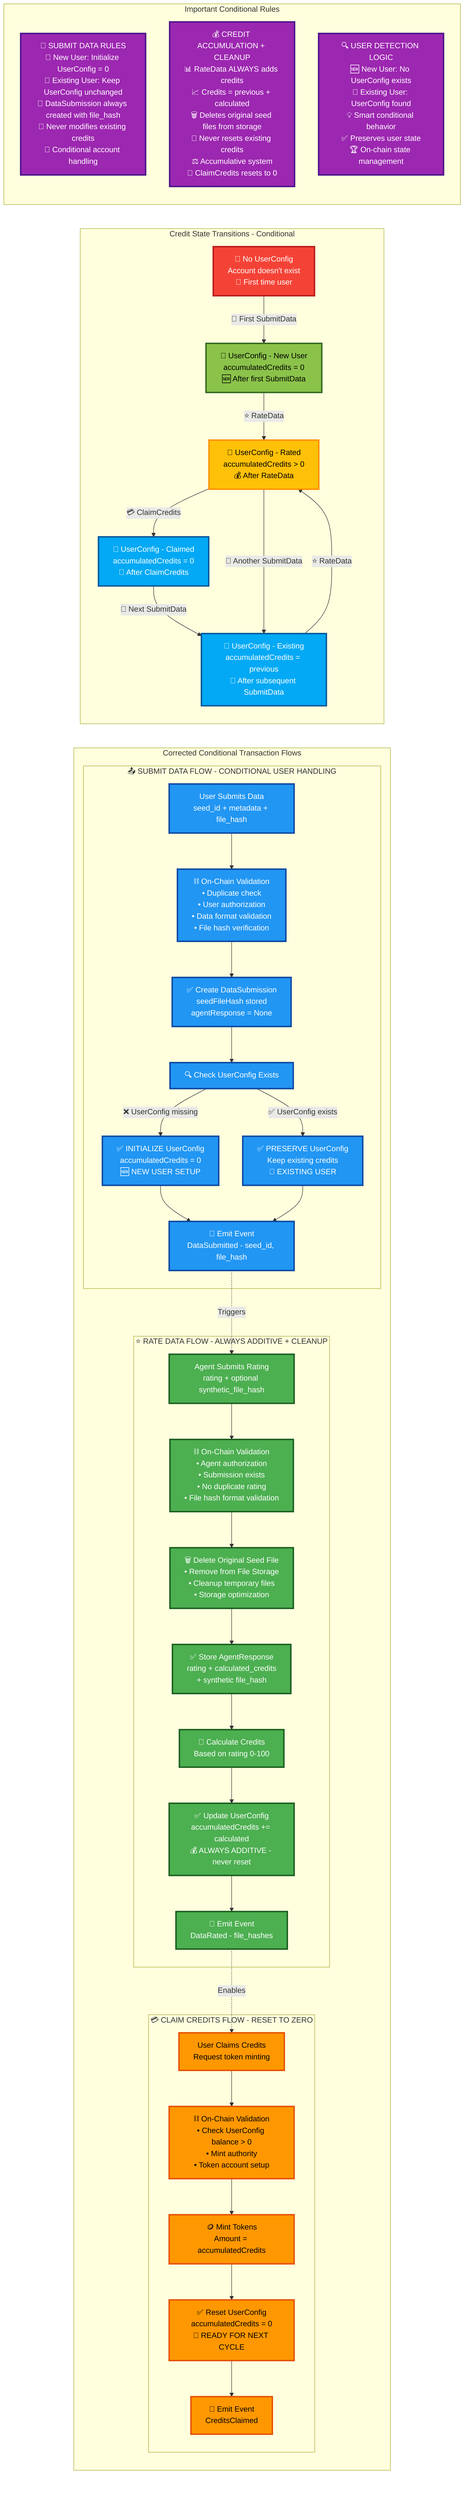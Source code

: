 flowchart LR
    subgraph "Corrected Conditional Transaction Flows"
        subgraph "📤 SUBMIT DATA FLOW - CONDITIONAL USER HANDLING"
            SD1["User Submits Data<br/>seed_id + metadata + file_hash"]
            SD2["⛓️ On-Chain Validation<br/>• Duplicate check<br/>• User authorization<br/>• Data format validation<br/>• File hash verification"]
            SD3["✅ Create DataSubmission<br/>seedFileHash stored<br/>agentResponse = None"]
            SD4["🔍 Check UserConfig Exists"]
            SD5A["✅ INITIALIZE UserConfig<br/>accumulatedCredits = 0<br/>🆕 NEW USER SETUP"]
            SD5B["✅ PRESERVE UserConfig<br/>Keep existing credits<br/>🔄 EXISTING USER"]
            SD6["📡 Emit Event<br/>DataSubmitted - seed_id, file_hash"]
            
            SD1 --> SD2
            SD2 --> SD3
            SD3 --> SD4
            SD4 -->|"❌ UserConfig missing"| SD5A
            SD4 -->|"✅ UserConfig exists"| SD5B
            SD5A --> SD6
            SD5B --> SD6
        end
        
        subgraph "⭐ RATE DATA FLOW - ALWAYS ADDITIVE + CLEANUP"
            RD1["Agent Submits Rating<br/>rating + optional synthetic_file_hash"]
            RD2["⛓️ On-Chain Validation<br/>• Agent authorization<br/>• Submission exists<br/>• No duplicate rating<br/>• File hash format validation"]
            RD2A["🗑️ Delete Original Seed File<br/>• Remove from File Storage<br/>• Cleanup temporary files<br/>• Storage optimization"]
            RD3["✅ Store AgentResponse<br/>rating + calculated_credits<br/>+ synthetic file_hash"]
            RD4["🧮 Calculate Credits<br/>Based on rating 0-100"]
            RD5["✅ Update UserConfig<br/>accumulatedCredits += calculated<br/>💰 ALWAYS ADDITIVE - never reset"]
            RD6["📡 Emit Event<br/>DataRated - file_hashes"]
            
            RD1 --> RD2
            RD2 --> RD2A
            RD2A --> RD3
            RD3 --> RD4
            RD4 --> RD5
            RD5 --> RD6
        end
        
        subgraph "💳 CLAIM CREDITS FLOW - RESET TO ZERO"
            CC1["User Claims Credits<br/>Request token minting"]
            CC2["⛓️ On-Chain Validation<br/>• Check UserConfig balance > 0<br/>• Mint authority<br/>• Token account setup"]
            CC3["🪙 Mint Tokens<br/>Amount = accumulatedCredits"]
            CC4["✅ Reset UserConfig<br/>accumulatedCredits = 0<br/>🔄 READY FOR NEXT CYCLE"]
            CC5["📡 Emit Event<br/>CreditsClaimed"]
            
            CC1 --> CC2
            CC2 --> CC3
            CC3 --> CC4
            CC4 --> CC5
        end
    end
    
    subgraph "Credit State Transitions - Conditional"
        STATE0["👤 No UserConfig<br/>Account doesn't exist<br/>🚫 First time user"]
        STATE1["👤 UserConfig - New User<br/>accumulatedCredits = 0<br/>🆕 After first SubmitData"]
        STATE2["👤 UserConfig - Existing<br/>accumulatedCredits = previous<br/>🔄 After subsequent SubmitData"]
        STATE3["👤 UserConfig - Rated<br/>accumulatedCredits > 0<br/>💰 After RateData"]
        STATE4["👤 UserConfig - Claimed<br/>accumulatedCredits = 0<br/>🔄 After ClaimCredits"]
        
        STATE0 -->|"📝 First SubmitData"| STATE1
        STATE1 -->|"⭐ RateData"| STATE3
        STATE3 -->|"💳 ClaimCredits"| STATE4
        STATE4 -->|"📝 Next SubmitData"| STATE2
        STATE2 -->|"⭐ RateData"| STATE3
        STATE3 -->|"📝 Another SubmitData"| STATE2
    end

    subgraph "Important Conditional Rules"
        RULE1["🚨 SUBMIT DATA RULES<br/>📍 New User: Initialize UserConfig = 0<br/>📍 Existing User: Keep UserConfig unchanged<br/>📍 DataSubmission always created with file_hash<br/>📍 Never modifies existing credits<br/>📍 Conditional account handling"]
        
        RULE2["💰 CREDIT ACCUMULATION + CLEANUP<br/>📊 RateData ALWAYS adds credits<br/>📈 Credits = previous + calculated<br/>🗑️ Deletes original seed files from storage<br/>🧮 Never resets existing credits<br/>⚖️ Accumulative system<br/>🔄 ClaimCredits resets to 0"]
        
        RULE3["🔍 USER DETECTION LOGIC<br/>🆕 New User: No UserConfig exists<br/>🔄 Existing User: UserConfig found<br/>💡 Smart conditional behavior<br/>✅ Preserves user state<br/>🏆 On-chain state management"]
    end

    %% Flow Connections
    SD6 -.->|"Triggers"| RD1
    RD6 -.->|"Enables"| CC1
    
    %% Visual Styling with High Contrast
    classDef submitFlow fill:#2196F3,stroke:#0D47A1,stroke-width:3px,color:#FFFFFF
    classDef rateFlow fill:#4CAF50,stroke:#1B5E20,stroke-width:3px,color:#FFFFFF
    classDef claimFlow fill:#FF9800,stroke:#E65100,stroke-width:3px,color:#000000
    classDef noAccount fill:#F44336,stroke:#B71C1C,stroke-width:3px,color:#FFFFFF
    classDef newUser fill:#8BC34A,stroke:#33691E,stroke-width:3px,color:#000000
    classDef existingUser fill:#03A9F4,stroke:#01579B,stroke-width:3px,color:#FFFFFF
    classDef creditsAwarded fill:#FFC107,stroke:#FF8F00,stroke-width:3px,color:#000000
    classDef creditsReset fill:#9E9E9E,stroke:#424242,stroke-width:3px,color:#FFFFFF
    classDef rules fill:#9C27B0,stroke:#4A148C,stroke-width:3px,color:#FFFFFF
    
    class SD1,SD2,SD3,SD4,SD5A,SD5B,SD6 submitFlow
    class RD1,RD2,RD2A,RD3,RD4,RD5,RD6 rateFlow
    class CC1,CC2,CC3,CC4,CC5 claimFlow
    class STATE0 noAccount
    class STATE1 newUser
    class STATE2,STATE4 existingUser
    class STATE3 creditsAwarded
    class RULE1,RULE2,RULE3 rules